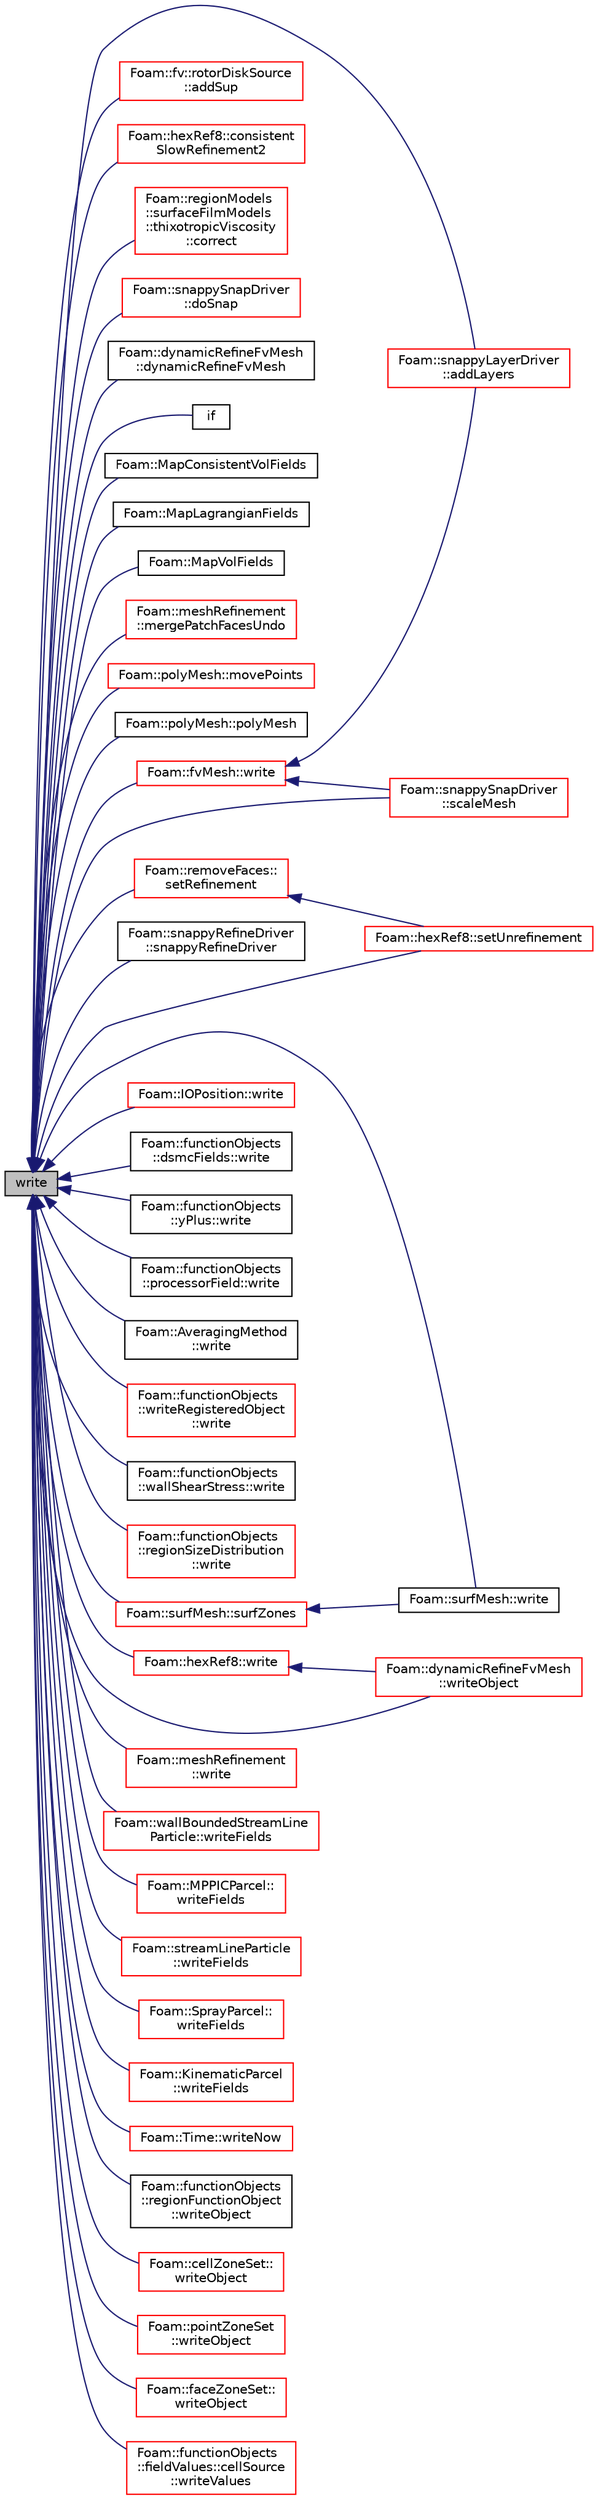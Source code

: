 digraph "write"
{
  bgcolor="transparent";
  edge [fontname="Helvetica",fontsize="10",labelfontname="Helvetica",labelfontsize="10"];
  node [fontname="Helvetica",fontsize="10",shape=record];
  rankdir="LR";
  Node1 [label="write",height=0.2,width=0.4,color="black", fillcolor="grey75", style="filled", fontcolor="black"];
  Node1 -> Node2 [dir="back",color="midnightblue",fontsize="10",style="solid",fontname="Helvetica"];
  Node2 [label="Foam::snappyLayerDriver\l::addLayers",height=0.2,width=0.4,color="red",URL="$a02440.html#a2654851d1ffedc26e8ff1424f7097ba6",tooltip="Add cell layers. "];
  Node1 -> Node3 [dir="back",color="midnightblue",fontsize="10",style="solid",fontname="Helvetica"];
  Node3 [label="Foam::fv::rotorDiskSource\l::addSup",height=0.2,width=0.4,color="red",URL="$a02287.html#acc46a837211b94ef481dfe3c66ea3a87",tooltip="Source term to momentum equation. "];
  Node1 -> Node4 [dir="back",color="midnightblue",fontsize="10",style="solid",fontname="Helvetica"];
  Node4 [label="Foam::hexRef8::consistent\lSlowRefinement2",height=0.2,width=0.4,color="red",URL="$a01026.html#ac6ddabf79074c4c7cc1cfe6908d6c4a9",tooltip="Like consistentSlowRefinement but uses different meshWave. "];
  Node1 -> Node5 [dir="back",color="midnightblue",fontsize="10",style="solid",fontname="Helvetica"];
  Node5 [label="Foam::regionModels\l::surfaceFilmModels\l::thixotropicViscosity\l::correct",height=0.2,width=0.4,color="red",URL="$a02694.html#a2e639533765b4cde1bd3d0f0c528aa6c",tooltip="Correct. "];
  Node1 -> Node6 [dir="back",color="midnightblue",fontsize="10",style="solid",fontname="Helvetica"];
  Node6 [label="Foam::snappySnapDriver\l::doSnap",height=0.2,width=0.4,color="red",URL="$a02442.html#adf0870a8be4483ecdb73b26b20d027ee"];
  Node1 -> Node7 [dir="back",color="midnightblue",fontsize="10",style="solid",fontname="Helvetica"];
  Node7 [label="Foam::dynamicRefineFvMesh\l::dynamicRefineFvMesh",height=0.2,width=0.4,color="black",URL="$a00614.html#adb7d4548e6fcf38f86bf13798cef53eb",tooltip="Construct from IOobject. "];
  Node1 -> Node8 [dir="back",color="midnightblue",fontsize="10",style="solid",fontname="Helvetica"];
  Node8 [label="if",height=0.2,width=0.4,color="black",URL="$a03021.html#a933d9734286956bc9df9a9a17450231c"];
  Node1 -> Node9 [dir="back",color="midnightblue",fontsize="10",style="solid",fontname="Helvetica"];
  Node9 [label="Foam::MapConsistentVolFields",height=0.2,width=0.4,color="black",URL="$a10909.html#aac4e9da9d87e049a6ceedd87d44d0e1e"];
  Node1 -> Node10 [dir="back",color="midnightblue",fontsize="10",style="solid",fontname="Helvetica"];
  Node10 [label="Foam::MapLagrangianFields",height=0.2,width=0.4,color="black",URL="$a10909.html#aa4c2477241512930dc343a71a890feb3",tooltip="Gets the indices of (source)particles that have been appended to the. "];
  Node1 -> Node11 [dir="back",color="midnightblue",fontsize="10",style="solid",fontname="Helvetica"];
  Node11 [label="Foam::MapVolFields",height=0.2,width=0.4,color="black",URL="$a10909.html#a1d6f6e241e1c37496af8a46df442780b"];
  Node1 -> Node12 [dir="back",color="midnightblue",fontsize="10",style="solid",fontname="Helvetica"];
  Node12 [label="Foam::meshRefinement\l::mergePatchFacesUndo",height=0.2,width=0.4,color="red",URL="$a01509.html#a46abeca243f55035145fe45edc956bef",tooltip="Merge coplanar faces. preserveFaces is != -1 for faces. "];
  Node1 -> Node13 [dir="back",color="midnightblue",fontsize="10",style="solid",fontname="Helvetica"];
  Node13 [label="Foam::polyMesh::movePoints",height=0.2,width=0.4,color="red",URL="$a01959.html#a3693c648bea2e99054cbbb75d4bf4e4d",tooltip="Move points, returns volumes swept by faces in motion. "];
  Node1 -> Node14 [dir="back",color="midnightblue",fontsize="10",style="solid",fontname="Helvetica"];
  Node14 [label="Foam::polyMesh::polyMesh",height=0.2,width=0.4,color="black",URL="$a01959.html#a86bfdf5a1dd18f6959dc33e02dbe89c1",tooltip="Construct from IOobject. "];
  Node1 -> Node15 [dir="back",color="midnightblue",fontsize="10",style="solid",fontname="Helvetica"];
  Node15 [label="Foam::snappySnapDriver\l::scaleMesh",height=0.2,width=0.4,color="red",URL="$a02442.html#a4b8f2c5757f4d8cd95f8e1830e44c179",tooltip="Do the hard work: move the mesh according to displacement,. "];
  Node1 -> Node16 [dir="back",color="midnightblue",fontsize="10",style="solid",fontname="Helvetica"];
  Node16 [label="Foam::removeFaces::\lsetRefinement",height=0.2,width=0.4,color="red",URL="$a02217.html#ab93e03b88d5ddae1a2a9b101a73f01e6",tooltip="Play commands into polyTopoChange to remove faces. "];
  Node16 -> Node17 [dir="back",color="midnightblue",fontsize="10",style="solid",fontname="Helvetica"];
  Node17 [label="Foam::hexRef8::setUnrefinement",height=0.2,width=0.4,color="red",URL="$a01026.html#aa4246c753057abd6ecf4b510ee30bd99",tooltip="Remove some refinement. Needs to be supplied output of. "];
  Node1 -> Node17 [dir="back",color="midnightblue",fontsize="10",style="solid",fontname="Helvetica"];
  Node1 -> Node18 [dir="back",color="midnightblue",fontsize="10",style="solid",fontname="Helvetica"];
  Node18 [label="Foam::snappyRefineDriver\l::snappyRefineDriver",height=0.2,width=0.4,color="black",URL="$a02441.html#a5675da79b1a5d194aa113611d3b9e024",tooltip="Construct from components. "];
  Node1 -> Node19 [dir="back",color="midnightblue",fontsize="10",style="solid",fontname="Helvetica"];
  Node19 [label="Foam::surfMesh::surfZones",height=0.2,width=0.4,color="red",URL="$a02594.html#aef9df095e77cb940ecee0f94f7c7c905",tooltip="Return surface zones. "];
  Node19 -> Node20 [dir="back",color="midnightblue",fontsize="10",style="solid",fontname="Helvetica"];
  Node20 [label="Foam::surfMesh::write",height=0.2,width=0.4,color="black",URL="$a02594.html#a2cf877cb99cea4babe90c09bec072732",tooltip="Write to file. "];
  Node1 -> Node21 [dir="back",color="midnightblue",fontsize="10",style="solid",fontname="Helvetica"];
  Node21 [label="Foam::IOPosition::write",height=0.2,width=0.4,color="red",URL="$a01207.html#a6e5faa425b059eeb55cd904755791076",tooltip="Write using setting from DB. "];
  Node1 -> Node22 [dir="back",color="midnightblue",fontsize="10",style="solid",fontname="Helvetica"];
  Node22 [label="Foam::functionObjects\l::dsmcFields::write",height=0.2,width=0.4,color="black",URL="$a00590.html#a926408c1fa3e88a4a831a20e8bcd04ce",tooltip="Calculate and write the DSMC fields. "];
  Node1 -> Node23 [dir="back",color="midnightblue",fontsize="10",style="solid",fontname="Helvetica"];
  Node23 [label="Foam::functionObjects\l::yPlus::write",height=0.2,width=0.4,color="black",URL="$a03007.html#a926408c1fa3e88a4a831a20e8bcd04ce",tooltip="Write the yPlus field. "];
  Node1 -> Node24 [dir="back",color="midnightblue",fontsize="10",style="solid",fontname="Helvetica"];
  Node24 [label="Foam::functionObjects\l::processorField::write",height=0.2,width=0.4,color="black",URL="$a02034.html#a926408c1fa3e88a4a831a20e8bcd04ce",tooltip="Write the processorID field. "];
  Node1 -> Node25 [dir="back",color="midnightblue",fontsize="10",style="solid",fontname="Helvetica"];
  Node25 [label="Foam::AveragingMethod\l::write",height=0.2,width=0.4,color="black",URL="$a00086.html#a6e5faa425b059eeb55cd904755791076",tooltip="Write using setting from DB. "];
  Node1 -> Node26 [dir="back",color="midnightblue",fontsize="10",style="solid",fontname="Helvetica"];
  Node26 [label="Foam::functionObjects\l::writeRegisteredObject\l::write",height=0.2,width=0.4,color="red",URL="$a02994.html#a926408c1fa3e88a4a831a20e8bcd04ce",tooltip="Write the registered objects. "];
  Node1 -> Node27 [dir="back",color="midnightblue",fontsize="10",style="solid",fontname="Helvetica"];
  Node27 [label="Foam::functionObjects\l::wallShearStress::write",height=0.2,width=0.4,color="black",URL="$a02964.html#a926408c1fa3e88a4a831a20e8bcd04ce",tooltip="Write the wall shear-stress. "];
  Node1 -> Node20 [dir="back",color="midnightblue",fontsize="10",style="solid",fontname="Helvetica"];
  Node1 -> Node28 [dir="back",color="midnightblue",fontsize="10",style="solid",fontname="Helvetica"];
  Node28 [label="Foam::functionObjects\l::regionSizeDistribution\l::write",height=0.2,width=0.4,color="red",URL="$a02201.html#a926408c1fa3e88a4a831a20e8bcd04ce",tooltip="Calculate the regionSizeDistribution and write. "];
  Node1 -> Node29 [dir="back",color="midnightblue",fontsize="10",style="solid",fontname="Helvetica"];
  Node29 [label="Foam::fvMesh::write",height=0.2,width=0.4,color="red",URL="$a00892.html#a6e5faa425b059eeb55cd904755791076",tooltip="Write mesh using IO settings from time. "];
  Node29 -> Node2 [dir="back",color="midnightblue",fontsize="10",style="solid",fontname="Helvetica"];
  Node29 -> Node15 [dir="back",color="midnightblue",fontsize="10",style="solid",fontname="Helvetica"];
  Node1 -> Node30 [dir="back",color="midnightblue",fontsize="10",style="solid",fontname="Helvetica"];
  Node30 [label="Foam::hexRef8::write",height=0.2,width=0.4,color="red",URL="$a01026.html#a6e5faa425b059eeb55cd904755791076",tooltip="Force writing refinement+history to polyMesh directory. "];
  Node30 -> Node31 [dir="back",color="midnightblue",fontsize="10",style="solid",fontname="Helvetica"];
  Node31 [label="Foam::dynamicRefineFvMesh\l::writeObject",height=0.2,width=0.4,color="red",URL="$a00614.html#aa4d5557147f7b9288cfbf5222d503307",tooltip="Write using given format, version and compression. "];
  Node1 -> Node32 [dir="back",color="midnightblue",fontsize="10",style="solid",fontname="Helvetica"];
  Node32 [label="Foam::meshRefinement\l::write",height=0.2,width=0.4,color="red",URL="$a01509.html#a6e5faa425b059eeb55cd904755791076",tooltip="Write mesh and all data. "];
  Node1 -> Node33 [dir="back",color="midnightblue",fontsize="10",style="solid",fontname="Helvetica"];
  Node33 [label="Foam::wallBoundedStreamLine\lParticle::writeFields",height=0.2,width=0.4,color="red",URL="$a02942.html#a25e85e5addaa945c0e2de4205d3662e9",tooltip="Write. "];
  Node1 -> Node34 [dir="back",color="midnightblue",fontsize="10",style="solid",fontname="Helvetica"];
  Node34 [label="Foam::MPPICParcel::\lwriteFields",height=0.2,width=0.4,color="red",URL="$a01579.html#a906eddb9c2a5710c531a5a57276cc18e",tooltip="Write. "];
  Node1 -> Node35 [dir="back",color="midnightblue",fontsize="10",style="solid",fontname="Helvetica"];
  Node35 [label="Foam::streamLineParticle\l::writeFields",height=0.2,width=0.4,color="red",URL="$a02541.html#a0fcb040c7c92b8688ec467a198591e80",tooltip="Write. "];
  Node1 -> Node36 [dir="back",color="midnightblue",fontsize="10",style="solid",fontname="Helvetica"];
  Node36 [label="Foam::SprayParcel::\lwriteFields",height=0.2,width=0.4,color="red",URL="$a02497.html#a64adf0008b4736131ce199c3a2c5ffd7",tooltip="Write. "];
  Node1 -> Node37 [dir="back",color="midnightblue",fontsize="10",style="solid",fontname="Helvetica"];
  Node37 [label="Foam::KinematicParcel\l::writeFields",height=0.2,width=0.4,color="red",URL="$a01262.html#a906eddb9c2a5710c531a5a57276cc18e",tooltip="Write. "];
  Node1 -> Node38 [dir="back",color="midnightblue",fontsize="10",style="solid",fontname="Helvetica"];
  Node38 [label="Foam::Time::writeNow",height=0.2,width=0.4,color="red",URL="$a02697.html#a2a74d99f32295800848e7bb1685a8389",tooltip="Write the objects now (not at end of iteration) and continue. "];
  Node1 -> Node39 [dir="back",color="midnightblue",fontsize="10",style="solid",fontname="Helvetica"];
  Node39 [label="Foam::functionObjects\l::regionFunctionObject\l::writeObject",height=0.2,width=0.4,color="black",URL="$a02190.html#aa59ad832f75ce152696fd17f3f98f0c3",tooltip="Write field if present in objectRegistry. "];
  Node1 -> Node40 [dir="back",color="midnightblue",fontsize="10",style="solid",fontname="Helvetica"];
  Node40 [label="Foam::cellZoneSet::\lwriteObject",height=0.2,width=0.4,color="red",URL="$a00242.html#a25cce2a2cb8ccf489894549d23b116c8",tooltip="Write cellZone. "];
  Node1 -> Node41 [dir="back",color="midnightblue",fontsize="10",style="solid",fontname="Helvetica"];
  Node41 [label="Foam::pointZoneSet\l::writeObject",height=0.2,width=0.4,color="red",URL="$a01948.html#a25cce2a2cb8ccf489894549d23b116c8",tooltip="Write pointZone. "];
  Node1 -> Node42 [dir="back",color="midnightblue",fontsize="10",style="solid",fontname="Helvetica"];
  Node42 [label="Foam::faceZoneSet::\lwriteObject",height=0.2,width=0.4,color="red",URL="$a00753.html#a25cce2a2cb8ccf489894549d23b116c8",tooltip="Write faceZone. "];
  Node1 -> Node31 [dir="back",color="midnightblue",fontsize="10",style="solid",fontname="Helvetica"];
  Node1 -> Node43 [dir="back",color="midnightblue",fontsize="10",style="solid",fontname="Helvetica"];
  Node43 [label="Foam::functionObjects\l::fieldValues::cellSource\l::writeValues",height=0.2,width=0.4,color="red",URL="$a00231.html#ade715efe7f733d1a81af0fe2bf31cf20",tooltip="Templated helper function to output field values. "];
}
